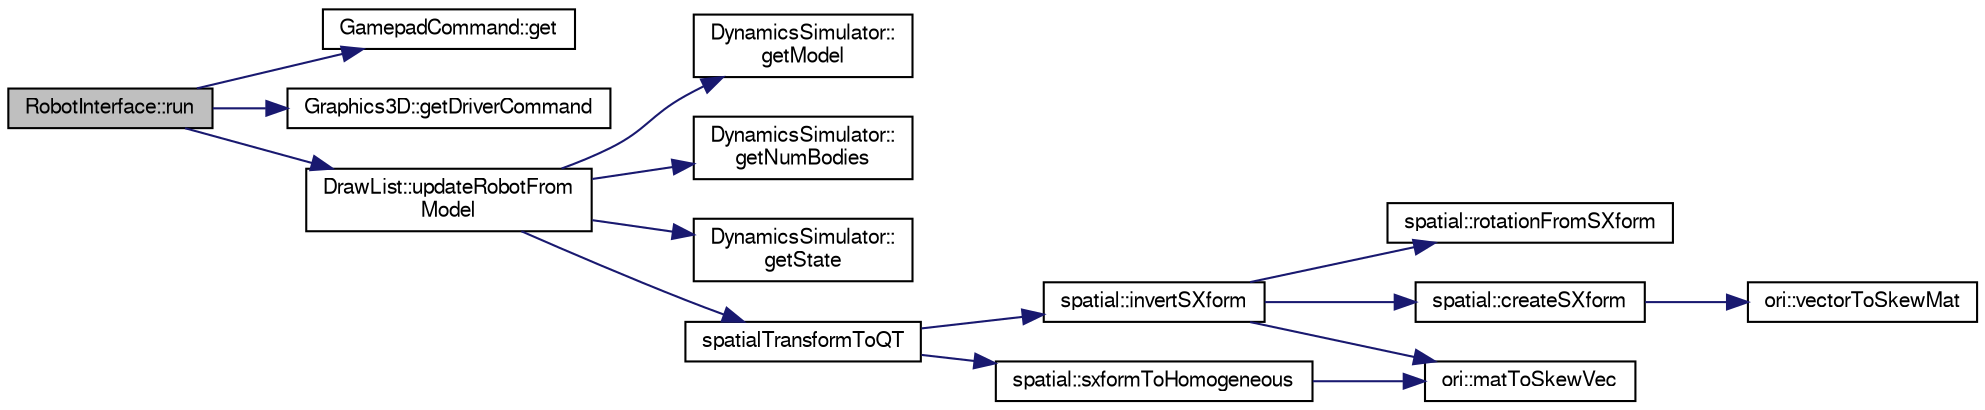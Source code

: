 digraph "RobotInterface::run"
{
  edge [fontname="FreeSans",fontsize="10",labelfontname="FreeSans",labelfontsize="10"];
  node [fontname="FreeSans",fontsize="10",shape=record];
  rankdir="LR";
  Node1 [label="RobotInterface::run",height=0.2,width=0.4,color="black", fillcolor="grey75", style="filled", fontcolor="black"];
  Node1 -> Node2 [color="midnightblue",fontsize="10",style="solid",fontname="FreeSans"];
  Node2 [label="GamepadCommand::get",height=0.2,width=0.4,color="black", fillcolor="white", style="filled",URL="$d4/d51/struct_gamepad_command.html#ab3ed382619cb1e90682a324083cd4fa1"];
  Node1 -> Node3 [color="midnightblue",fontsize="10",style="solid",fontname="FreeSans"];
  Node3 [label="Graphics3D::getDriverCommand",height=0.2,width=0.4,color="black", fillcolor="white", style="filled",URL="$de/d6f/class_graphics3_d.html#ac7b1785526bd53f8ff17592fc838a630"];
  Node1 -> Node4 [color="midnightblue",fontsize="10",style="solid",fontname="FreeSans"];
  Node4 [label="DrawList::updateRobotFrom\lModel",height=0.2,width=0.4,color="black", fillcolor="white", style="filled",URL="$d1/d03/class_draw_list.html#afab0fbc56961ba8e101a2b28188efd98"];
  Node4 -> Node5 [color="midnightblue",fontsize="10",style="solid",fontname="FreeSans"];
  Node5 [label="DynamicsSimulator::\lgetModel",height=0.2,width=0.4,color="black", fillcolor="white", style="filled",URL="$d7/d9c/class_dynamics_simulator.html#a560cb59e43a731fd2a8bb4f54b4086bd"];
  Node4 -> Node6 [color="midnightblue",fontsize="10",style="solid",fontname="FreeSans"];
  Node6 [label="DynamicsSimulator::\lgetNumBodies",height=0.2,width=0.4,color="black", fillcolor="white", style="filled",URL="$d7/d9c/class_dynamics_simulator.html#ada9c734b42dee7273707d5b0f2f8ddd7"];
  Node4 -> Node7 [color="midnightblue",fontsize="10",style="solid",fontname="FreeSans"];
  Node7 [label="DynamicsSimulator::\lgetState",height=0.2,width=0.4,color="black", fillcolor="white", style="filled",URL="$d7/d9c/class_dynamics_simulator.html#a72892f39ed60e2f50df53ea49ffb6433"];
  Node4 -> Node8 [color="midnightblue",fontsize="10",style="solid",fontname="FreeSans"];
  Node8 [label="spatialTransformToQT",height=0.2,width=0.4,color="black", fillcolor="white", style="filled",URL="$d6/dff/sim__utilities_8h.html#a0f56070ba183dd4f6f435a4619134429"];
  Node8 -> Node9 [color="midnightblue",fontsize="10",style="solid",fontname="FreeSans"];
  Node9 [label="spatial::invertSXform",height=0.2,width=0.4,color="black", fillcolor="white", style="filled",URL="$de/d1a/namespacespatial.html#af37757ee8ad4510df5478202a62c9502"];
  Node9 -> Node10 [color="midnightblue",fontsize="10",style="solid",fontname="FreeSans"];
  Node10 [label="spatial::rotationFromSXform",height=0.2,width=0.4,color="black", fillcolor="white", style="filled",URL="$de/d1a/namespacespatial.html#abdc3cd991206414d80d9f89be27e3633"];
  Node9 -> Node11 [color="midnightblue",fontsize="10",style="solid",fontname="FreeSans"];
  Node11 [label="ori::matToSkewVec",height=0.2,width=0.4,color="black", fillcolor="white", style="filled",URL="$da/d9b/namespaceori.html#a0d9277fde185aecf3eae4a6d6450d25f"];
  Node9 -> Node12 [color="midnightblue",fontsize="10",style="solid",fontname="FreeSans"];
  Node12 [label="spatial::createSXform",height=0.2,width=0.4,color="black", fillcolor="white", style="filled",URL="$de/d1a/namespacespatial.html#ae4a2145f3028087511b4f17c0152ec83"];
  Node12 -> Node13 [color="midnightblue",fontsize="10",style="solid",fontname="FreeSans"];
  Node13 [label="ori::vectorToSkewMat",height=0.2,width=0.4,color="black", fillcolor="white", style="filled",URL="$da/d9b/namespaceori.html#a153f2a76610f0c5524da3f8bf8fa4dfa"];
  Node8 -> Node14 [color="midnightblue",fontsize="10",style="solid",fontname="FreeSans"];
  Node14 [label="spatial::sxformToHomogeneous",height=0.2,width=0.4,color="black", fillcolor="white", style="filled",URL="$de/d1a/namespacespatial.html#a30b33586f68f1f6b31718848914a90ca"];
  Node14 -> Node11 [color="midnightblue",fontsize="10",style="solid",fontname="FreeSans"];
}
